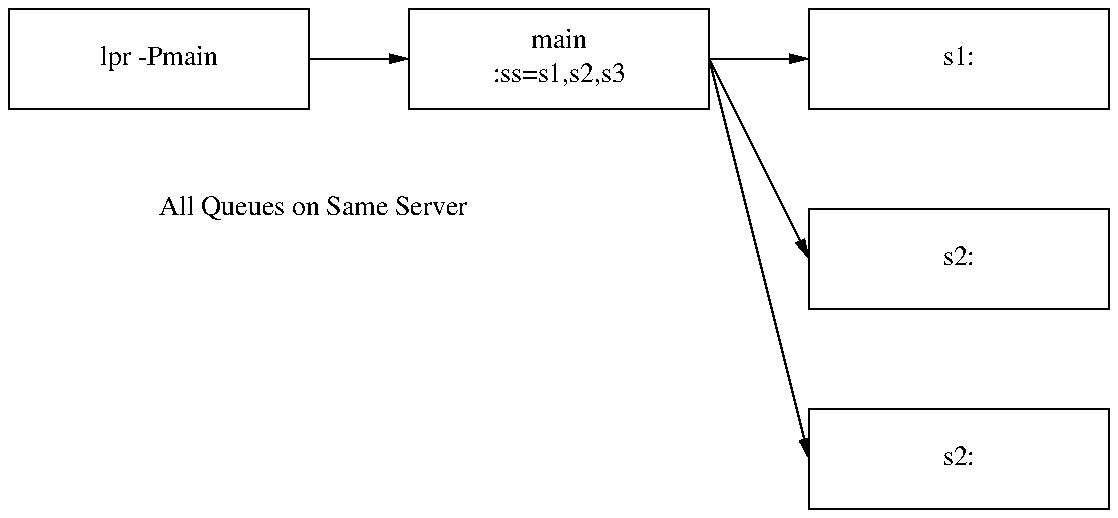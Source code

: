 .PS
C1: box wid 1.5 "lpr -Pmain";

B1: box wid 1.5 "main" ":ss=s1,s2,s3" with .w at C1.e+(.5,0);

P1: box wid 1.5 with .w at B1.e+(.5,0) "s1:";
P2: box wid 1.5 with .n at P1.s+(0,-.5) "s2:";
P3: box wid 1.5 with .n at P2.s+(0,-.5) "s2:";

arrow from C1.e to B1.w;
arrow from B1.e to P1.w;
arrow from B1.e to P2.w;
arrow from B1.e to P3.w;

"All Queues on Same Server" ljust at C1.s+(0,-.5);

.PE
